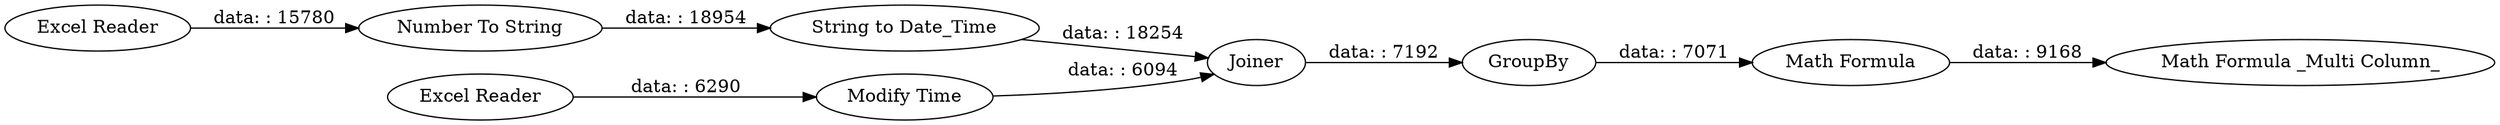 digraph {
	"-6516812235333758396_2" [label="Excel Reader"]
	"-6516812235333758396_3" [label="Modify Time"]
	"-6516812235333758396_5" [label="String to Date_Time"]
	"-6516812235333758396_7" [label=GroupBy]
	"-6516812235333758396_8" [label="Math Formula"]
	"-6516812235333758396_1" [label="Excel Reader"]
	"-6516812235333758396_4" [label="Number To String"]
	"-6516812235333758396_9" [label="Math Formula _Multi Column_"]
	"-6516812235333758396_6" [label=Joiner]
	"-6516812235333758396_6" -> "-6516812235333758396_7" [label="data: : 7192"]
	"-6516812235333758396_7" -> "-6516812235333758396_8" [label="data: : 7071"]
	"-6516812235333758396_8" -> "-6516812235333758396_9" [label="data: : 9168"]
	"-6516812235333758396_1" -> "-6516812235333758396_3" [label="data: : 6290"]
	"-6516812235333758396_3" -> "-6516812235333758396_6" [label="data: : 6094"]
	"-6516812235333758396_2" -> "-6516812235333758396_4" [label="data: : 15780"]
	"-6516812235333758396_5" -> "-6516812235333758396_6" [label="data: : 18254"]
	"-6516812235333758396_4" -> "-6516812235333758396_5" [label="data: : 18954"]
	rankdir=LR
}
